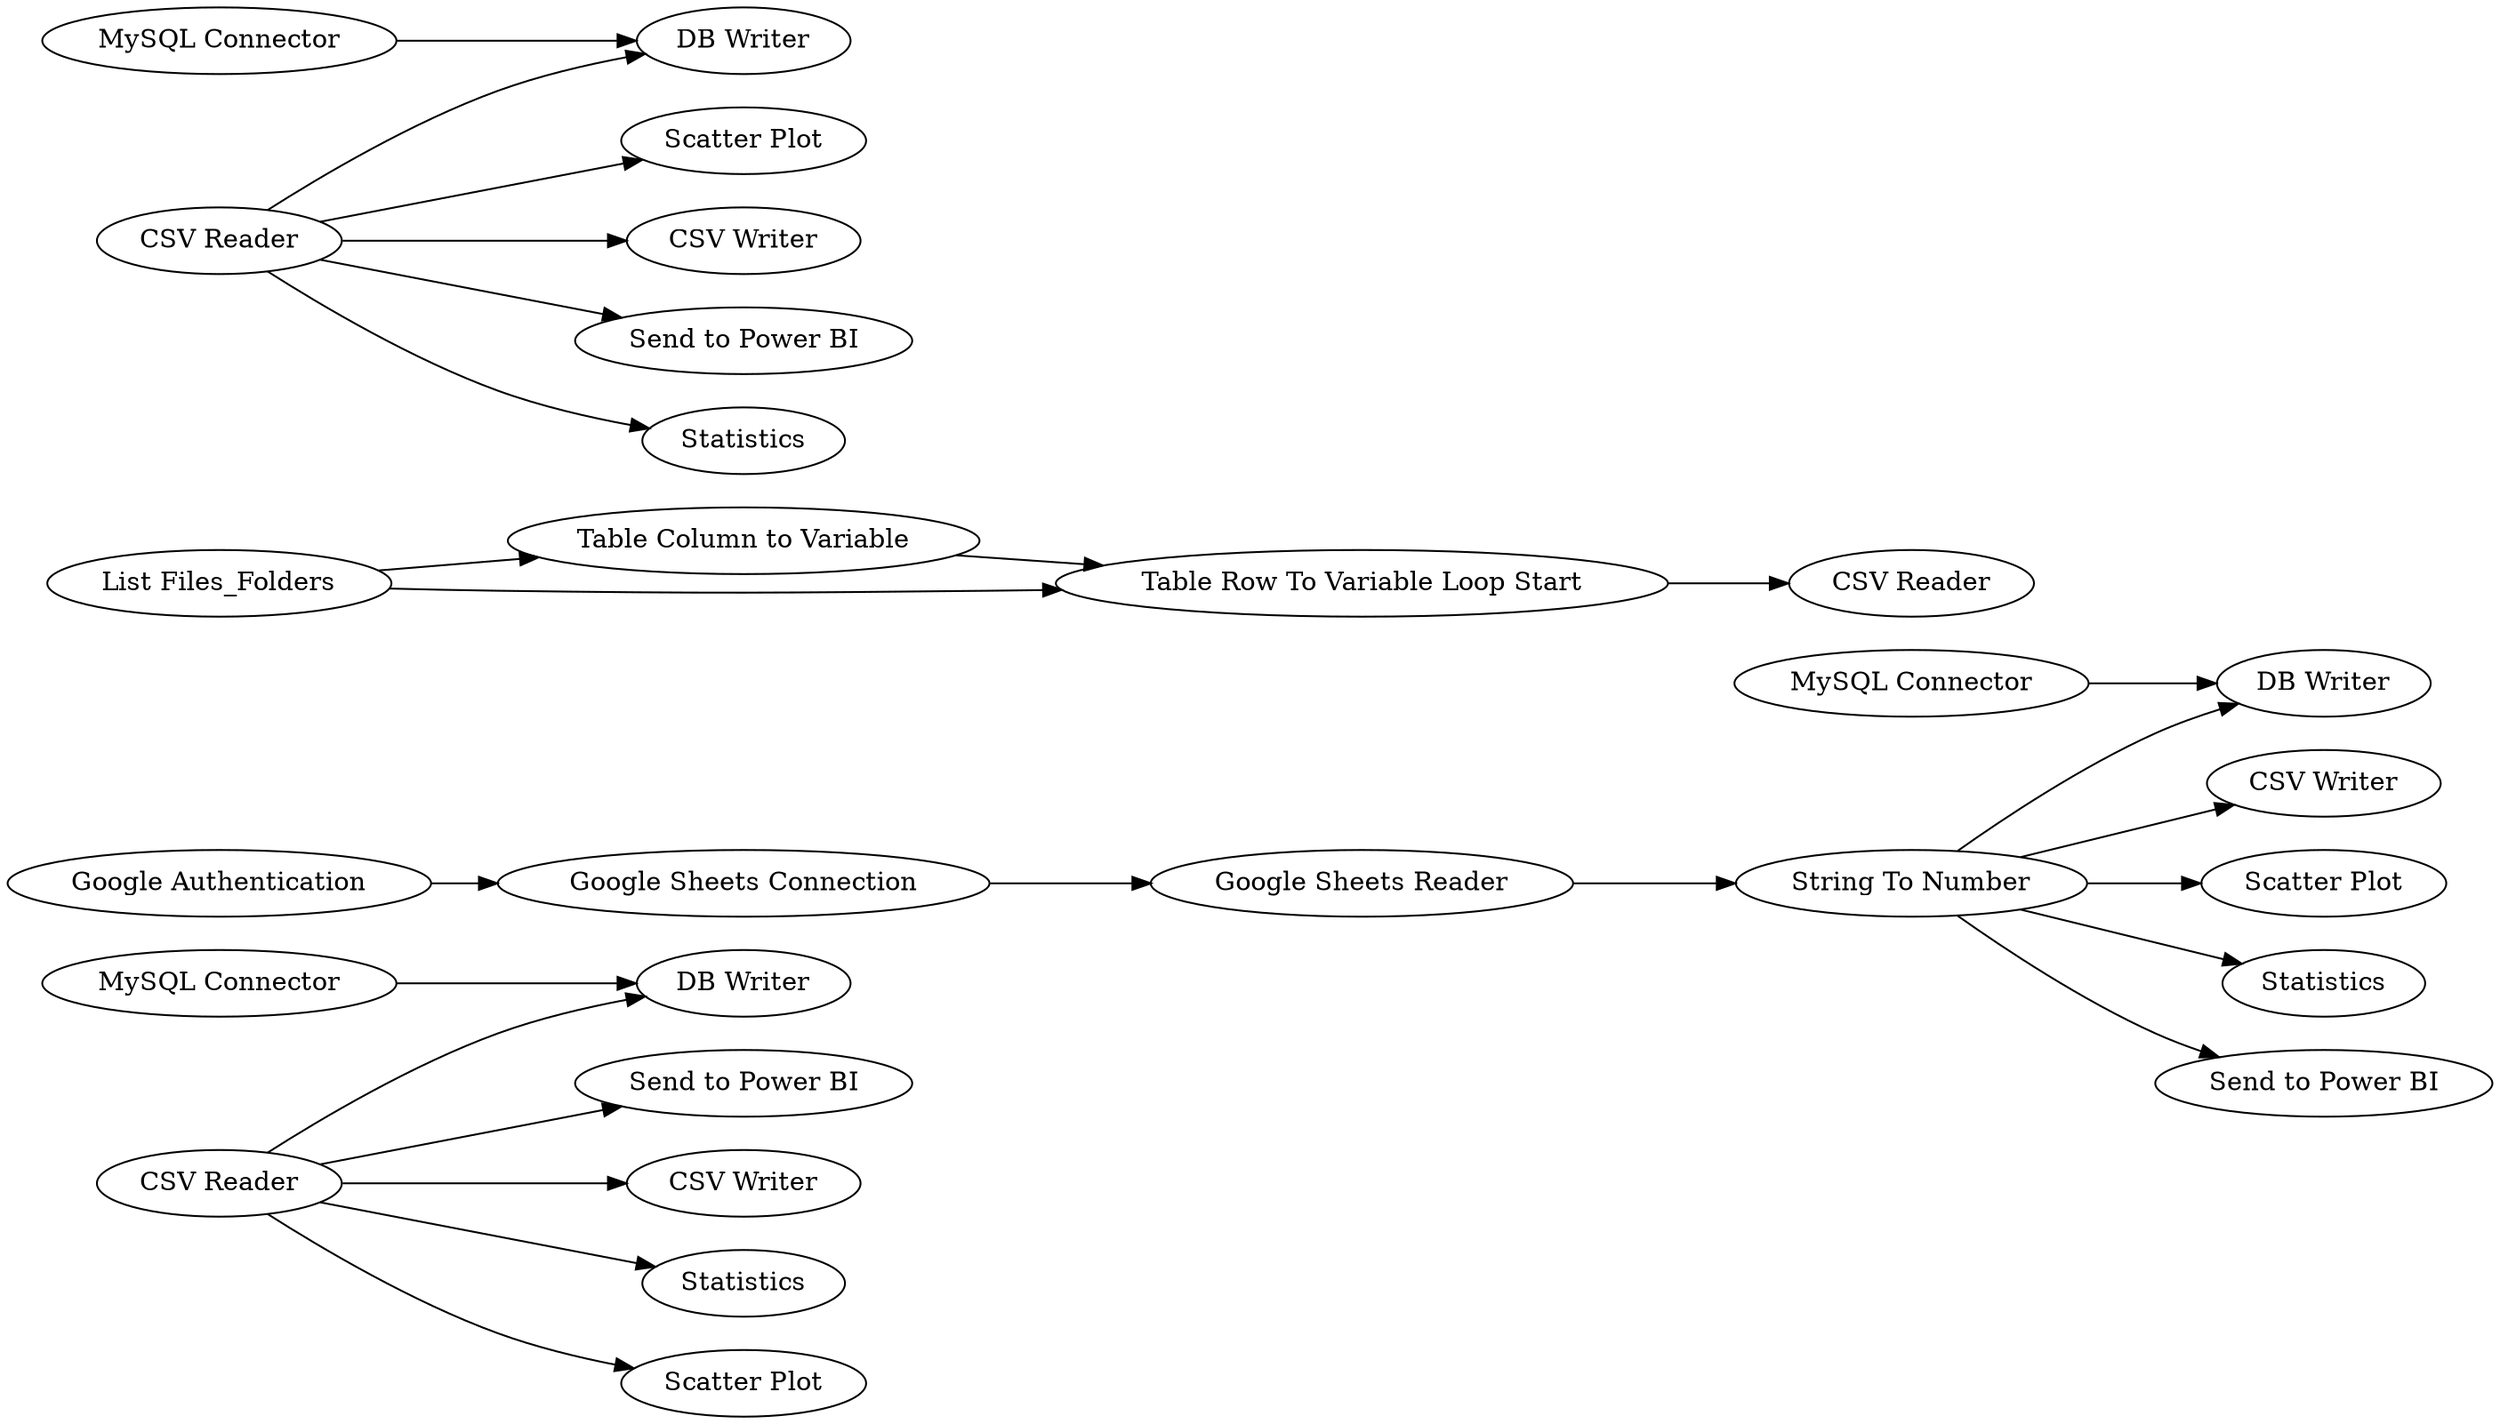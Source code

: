 digraph {
	"9138468982174979704_7" [label="Send to Power BI"]
	"9138468982174979704_23" [label="MySQL Connector"]
	"9138468982174979704_41" [label="Table Column to Variable"]
	"9138468982174979704_3" [label="Google Authentication"]
	"9138468982174979704_17" [label="DB Writer"]
	"9138468982174979704_2" [label="CSV Writer"]
	"9138468982174979704_1" [label="CSV Reader"]
	"9138468982174979704_28" [label="Scatter Plot"]
	"9138468982174979704_30" [label="CSV Reader"]
	"9138468982174979704_31" [label="DB Writer"]
	"9138468982174979704_42" [label="Table Row To Variable Loop Start"]
	"9138468982174979704_6" [label="String To Number"]
	"9138468982174979704_18" [label="MySQL Connector"]
	"9138468982174979704_25" [label="DB Writer"]
	"9138468982174979704_24" [label="CSV Writer"]
	"9138468982174979704_26" [label="Scatter Plot"]
	"9138468982174979704_33" [label="CSV Writer"]
	"9138468982174979704_45" [label="CSV Reader"]
	"9138468982174979704_32" [label="MySQL Connector"]
	"9138468982174979704_21" [label=Statistics]
	"9138468982174979704_22" [label="Send to Power BI"]
	"9138468982174979704_29" [label="Send to Power BI"]
	"9138468982174979704_38" [label="List Files_Folders"]
	"9138468982174979704_20" [label=Statistics]
	"9138468982174979704_27" [label=Statistics]
	"9138468982174979704_4" [label="Google Sheets Reader"]
	"9138468982174979704_5" [label="Google Sheets Connection"]
	"9138468982174979704_19" [label="Scatter Plot"]
	"9138468982174979704_6" -> "9138468982174979704_26"
	"9138468982174979704_30" -> "9138468982174979704_31"
	"9138468982174979704_1" -> "9138468982174979704_17"
	"9138468982174979704_30" -> "9138468982174979704_27"
	"9138468982174979704_6" -> "9138468982174979704_22"
	"9138468982174979704_6" -> "9138468982174979704_24"
	"9138468982174979704_6" -> "9138468982174979704_21"
	"9138468982174979704_38" -> "9138468982174979704_42"
	"9138468982174979704_30" -> "9138468982174979704_29"
	"9138468982174979704_1" -> "9138468982174979704_7"
	"9138468982174979704_1" -> "9138468982174979704_2"
	"9138468982174979704_1" -> "9138468982174979704_19"
	"9138468982174979704_4" -> "9138468982174979704_6"
	"9138468982174979704_30" -> "9138468982174979704_28"
	"9138468982174979704_23" -> "9138468982174979704_25"
	"9138468982174979704_18" -> "9138468982174979704_17"
	"9138468982174979704_3" -> "9138468982174979704_5"
	"9138468982174979704_42" -> "9138468982174979704_45"
	"9138468982174979704_41" -> "9138468982174979704_42"
	"9138468982174979704_6" -> "9138468982174979704_25"
	"9138468982174979704_32" -> "9138468982174979704_31"
	"9138468982174979704_38" -> "9138468982174979704_41"
	"9138468982174979704_5" -> "9138468982174979704_4"
	"9138468982174979704_30" -> "9138468982174979704_33"
	"9138468982174979704_1" -> "9138468982174979704_20"
	rankdir=LR
}
